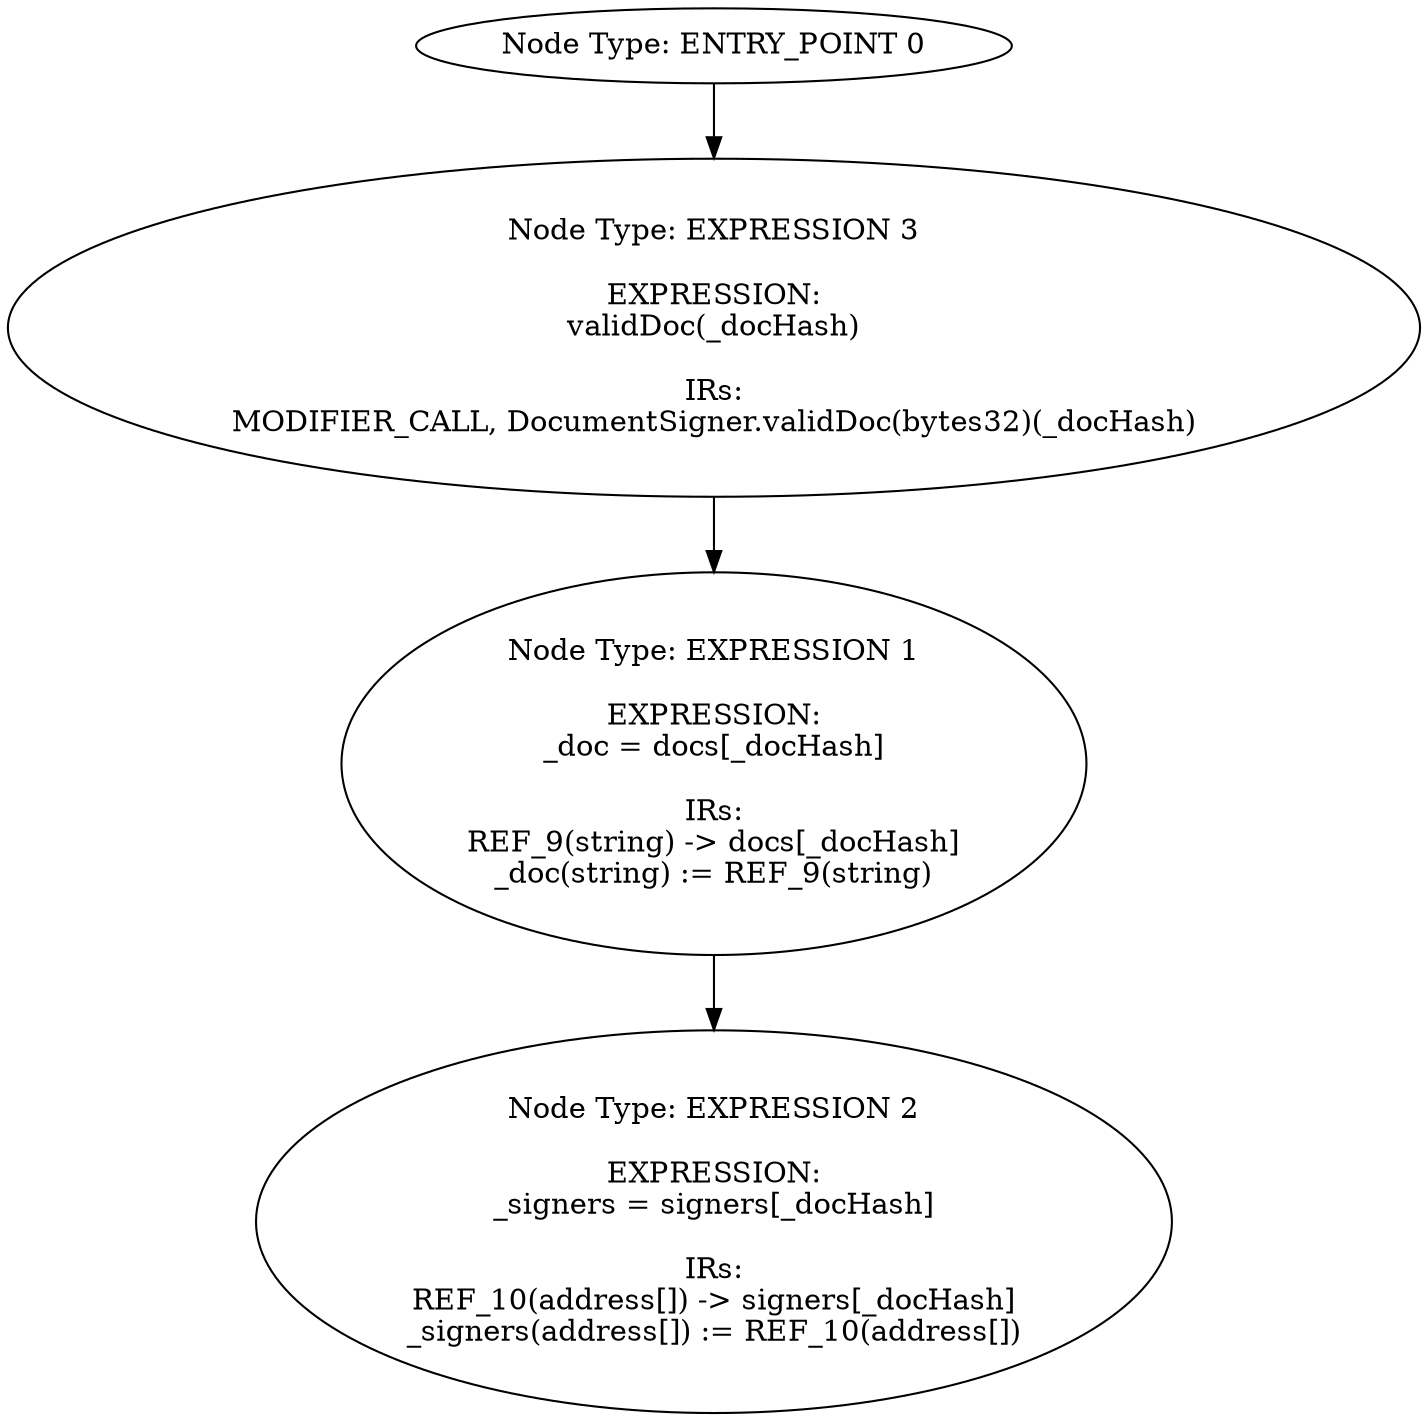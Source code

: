 digraph{
0[label="Node Type: ENTRY_POINT 0
"];
0->3;
1[label="Node Type: EXPRESSION 1

EXPRESSION:
_doc = docs[_docHash]

IRs:
REF_9(string) -> docs[_docHash]
_doc(string) := REF_9(string)"];
1->2;
2[label="Node Type: EXPRESSION 2

EXPRESSION:
_signers = signers[_docHash]

IRs:
REF_10(address[]) -> signers[_docHash]
_signers(address[]) := REF_10(address[])"];
3[label="Node Type: EXPRESSION 3

EXPRESSION:
validDoc(_docHash)

IRs:
MODIFIER_CALL, DocumentSigner.validDoc(bytes32)(_docHash)"];
3->1;
}
